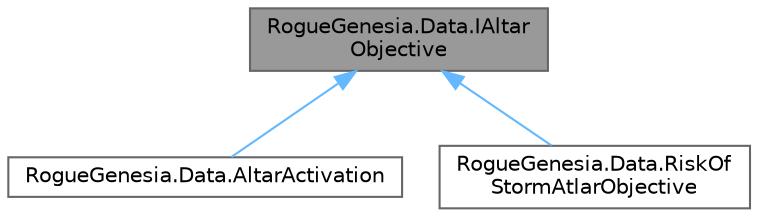 digraph "RogueGenesia.Data.IAltarObjective"
{
 // LATEX_PDF_SIZE
  bgcolor="transparent";
  edge [fontname=Helvetica,fontsize=10,labelfontname=Helvetica,labelfontsize=10];
  node [fontname=Helvetica,fontsize=10,shape=box,height=0.2,width=0.4];
  Node1 [label="RogueGenesia.Data.IAltar\lObjective",height=0.2,width=0.4,color="gray40", fillcolor="grey60", style="filled", fontcolor="black",tooltip=" "];
  Node1 -> Node2 [dir="back",color="steelblue1",style="solid"];
  Node2 [label="RogueGenesia.Data.AltarActivation",height=0.2,width=0.4,color="gray40", fillcolor="white", style="filled",URL="$class_rogue_genesia_1_1_data_1_1_altar_activation.html",tooltip=" "];
  Node1 -> Node3 [dir="back",color="steelblue1",style="solid"];
  Node3 [label="RogueGenesia.Data.RiskOf\lStormAtlarObjective",height=0.2,width=0.4,color="gray40", fillcolor="white", style="filled",URL="$class_rogue_genesia_1_1_data_1_1_risk_of_storm_atlar_objective.html",tooltip=" "];
}
